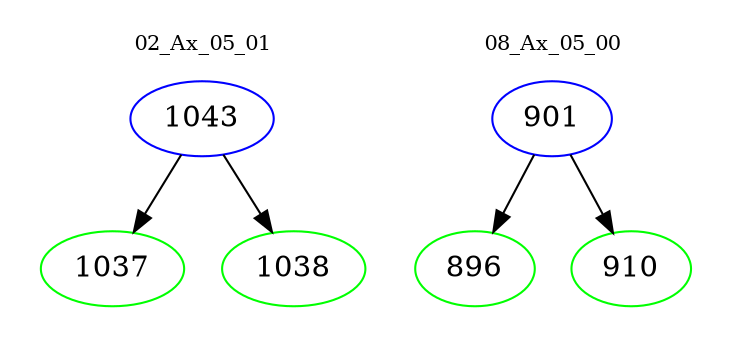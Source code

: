 digraph{
subgraph cluster_0 {
color = white
label = "02_Ax_05_01";
fontsize=10;
T0_1043 [label="1043", color="blue"]
T0_1043 -> T0_1037 [color="black"]
T0_1037 [label="1037", color="green"]
T0_1043 -> T0_1038 [color="black"]
T0_1038 [label="1038", color="green"]
}
subgraph cluster_1 {
color = white
label = "08_Ax_05_00";
fontsize=10;
T1_901 [label="901", color="blue"]
T1_901 -> T1_896 [color="black"]
T1_896 [label="896", color="green"]
T1_901 -> T1_910 [color="black"]
T1_910 [label="910", color="green"]
}
}
